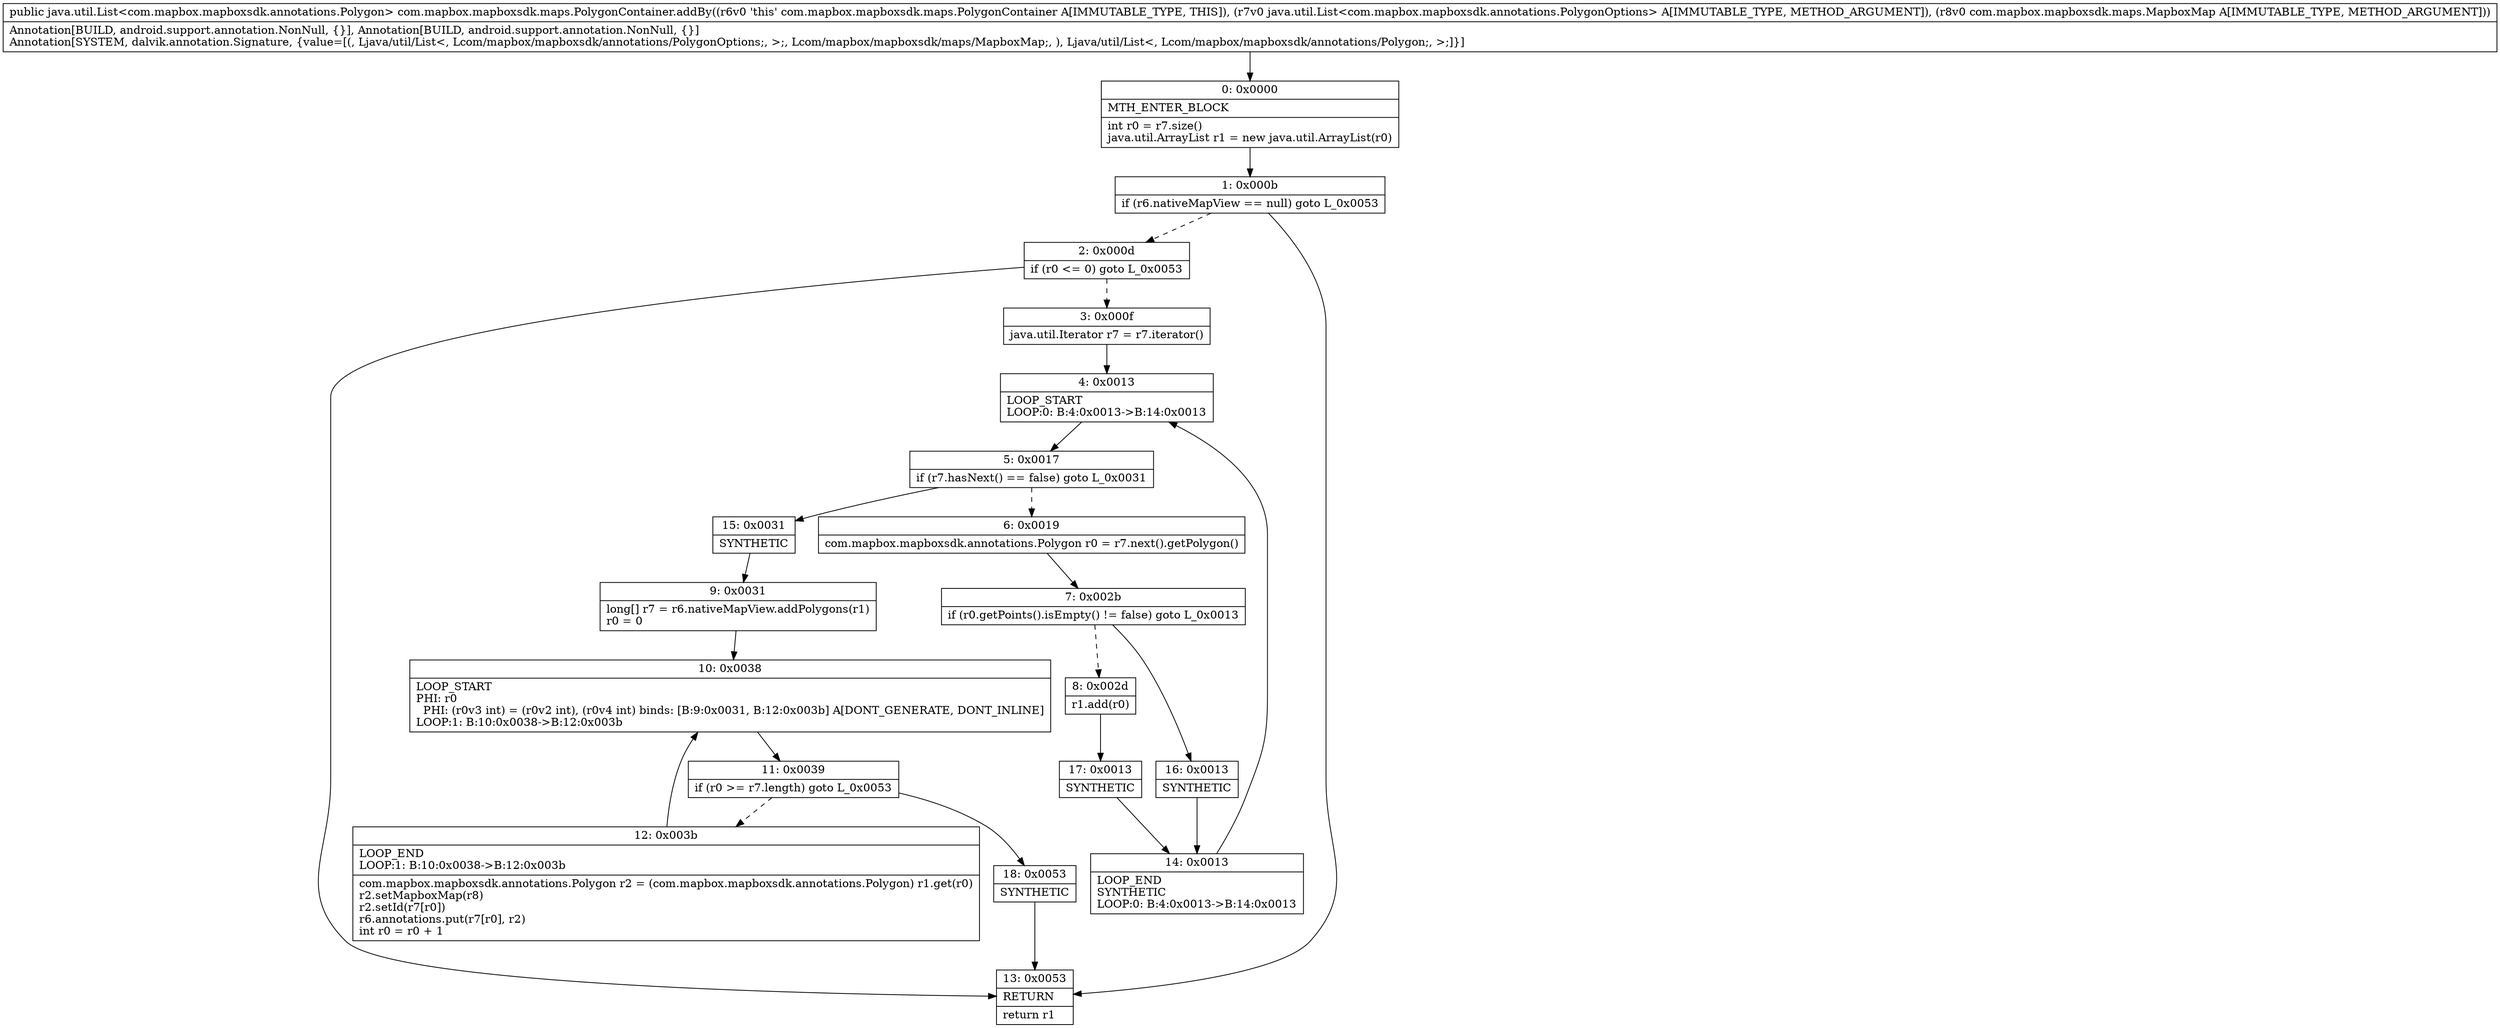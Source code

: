digraph "CFG forcom.mapbox.mapboxsdk.maps.PolygonContainer.addBy(Ljava\/util\/List;Lcom\/mapbox\/mapboxsdk\/maps\/MapboxMap;)Ljava\/util\/List;" {
Node_0 [shape=record,label="{0\:\ 0x0000|MTH_ENTER_BLOCK\l|int r0 = r7.size()\ljava.util.ArrayList r1 = new java.util.ArrayList(r0)\l}"];
Node_1 [shape=record,label="{1\:\ 0x000b|if (r6.nativeMapView == null) goto L_0x0053\l}"];
Node_2 [shape=record,label="{2\:\ 0x000d|if (r0 \<= 0) goto L_0x0053\l}"];
Node_3 [shape=record,label="{3\:\ 0x000f|java.util.Iterator r7 = r7.iterator()\l}"];
Node_4 [shape=record,label="{4\:\ 0x0013|LOOP_START\lLOOP:0: B:4:0x0013\-\>B:14:0x0013\l}"];
Node_5 [shape=record,label="{5\:\ 0x0017|if (r7.hasNext() == false) goto L_0x0031\l}"];
Node_6 [shape=record,label="{6\:\ 0x0019|com.mapbox.mapboxsdk.annotations.Polygon r0 = r7.next().getPolygon()\l}"];
Node_7 [shape=record,label="{7\:\ 0x002b|if (r0.getPoints().isEmpty() != false) goto L_0x0013\l}"];
Node_8 [shape=record,label="{8\:\ 0x002d|r1.add(r0)\l}"];
Node_9 [shape=record,label="{9\:\ 0x0031|long[] r7 = r6.nativeMapView.addPolygons(r1)\lr0 = 0\l}"];
Node_10 [shape=record,label="{10\:\ 0x0038|LOOP_START\lPHI: r0 \l  PHI: (r0v3 int) = (r0v2 int), (r0v4 int) binds: [B:9:0x0031, B:12:0x003b] A[DONT_GENERATE, DONT_INLINE]\lLOOP:1: B:10:0x0038\-\>B:12:0x003b\l}"];
Node_11 [shape=record,label="{11\:\ 0x0039|if (r0 \>= r7.length) goto L_0x0053\l}"];
Node_12 [shape=record,label="{12\:\ 0x003b|LOOP_END\lLOOP:1: B:10:0x0038\-\>B:12:0x003b\l|com.mapbox.mapboxsdk.annotations.Polygon r2 = (com.mapbox.mapboxsdk.annotations.Polygon) r1.get(r0)\lr2.setMapboxMap(r8)\lr2.setId(r7[r0])\lr6.annotations.put(r7[r0], r2)\lint r0 = r0 + 1\l}"];
Node_13 [shape=record,label="{13\:\ 0x0053|RETURN\l|return r1\l}"];
Node_14 [shape=record,label="{14\:\ 0x0013|LOOP_END\lSYNTHETIC\lLOOP:0: B:4:0x0013\-\>B:14:0x0013\l}"];
Node_15 [shape=record,label="{15\:\ 0x0031|SYNTHETIC\l}"];
Node_16 [shape=record,label="{16\:\ 0x0013|SYNTHETIC\l}"];
Node_17 [shape=record,label="{17\:\ 0x0013|SYNTHETIC\l}"];
Node_18 [shape=record,label="{18\:\ 0x0053|SYNTHETIC\l}"];
MethodNode[shape=record,label="{public java.util.List\<com.mapbox.mapboxsdk.annotations.Polygon\> com.mapbox.mapboxsdk.maps.PolygonContainer.addBy((r6v0 'this' com.mapbox.mapboxsdk.maps.PolygonContainer A[IMMUTABLE_TYPE, THIS]), (r7v0 java.util.List\<com.mapbox.mapboxsdk.annotations.PolygonOptions\> A[IMMUTABLE_TYPE, METHOD_ARGUMENT]), (r8v0 com.mapbox.mapboxsdk.maps.MapboxMap A[IMMUTABLE_TYPE, METHOD_ARGUMENT]))  | Annotation[BUILD, android.support.annotation.NonNull, \{\}], Annotation[BUILD, android.support.annotation.NonNull, \{\}]\lAnnotation[SYSTEM, dalvik.annotation.Signature, \{value=[(, Ljava\/util\/List\<, Lcom\/mapbox\/mapboxsdk\/annotations\/PolygonOptions;, \>;, Lcom\/mapbox\/mapboxsdk\/maps\/MapboxMap;, ), Ljava\/util\/List\<, Lcom\/mapbox\/mapboxsdk\/annotations\/Polygon;, \>;]\}]\l}"];
MethodNode -> Node_0;
Node_0 -> Node_1;
Node_1 -> Node_2[style=dashed];
Node_1 -> Node_13;
Node_2 -> Node_3[style=dashed];
Node_2 -> Node_13;
Node_3 -> Node_4;
Node_4 -> Node_5;
Node_5 -> Node_6[style=dashed];
Node_5 -> Node_15;
Node_6 -> Node_7;
Node_7 -> Node_8[style=dashed];
Node_7 -> Node_16;
Node_8 -> Node_17;
Node_9 -> Node_10;
Node_10 -> Node_11;
Node_11 -> Node_12[style=dashed];
Node_11 -> Node_18;
Node_12 -> Node_10;
Node_14 -> Node_4;
Node_15 -> Node_9;
Node_16 -> Node_14;
Node_17 -> Node_14;
Node_18 -> Node_13;
}

